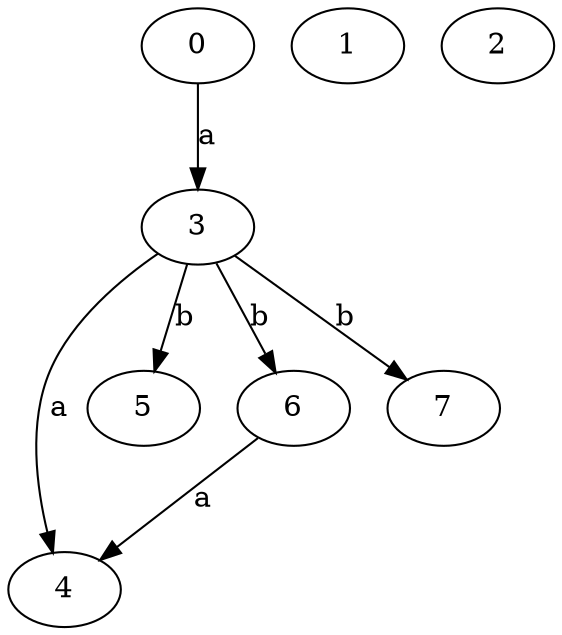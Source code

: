 strict digraph  {
0;
1;
2;
3;
4;
5;
6;
7;
0 -> 3  [label=a];
3 -> 4  [label=a];
3 -> 5  [label=b];
3 -> 6  [label=b];
3 -> 7  [label=b];
6 -> 4  [label=a];
}
